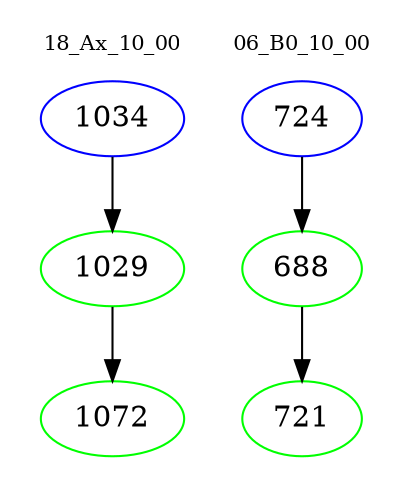 digraph{
subgraph cluster_0 {
color = white
label = "18_Ax_10_00";
fontsize=10;
T0_1034 [label="1034", color="blue"]
T0_1034 -> T0_1029 [color="black"]
T0_1029 [label="1029", color="green"]
T0_1029 -> T0_1072 [color="black"]
T0_1072 [label="1072", color="green"]
}
subgraph cluster_1 {
color = white
label = "06_B0_10_00";
fontsize=10;
T1_724 [label="724", color="blue"]
T1_724 -> T1_688 [color="black"]
T1_688 [label="688", color="green"]
T1_688 -> T1_721 [color="black"]
T1_721 [label="721", color="green"]
}
}
